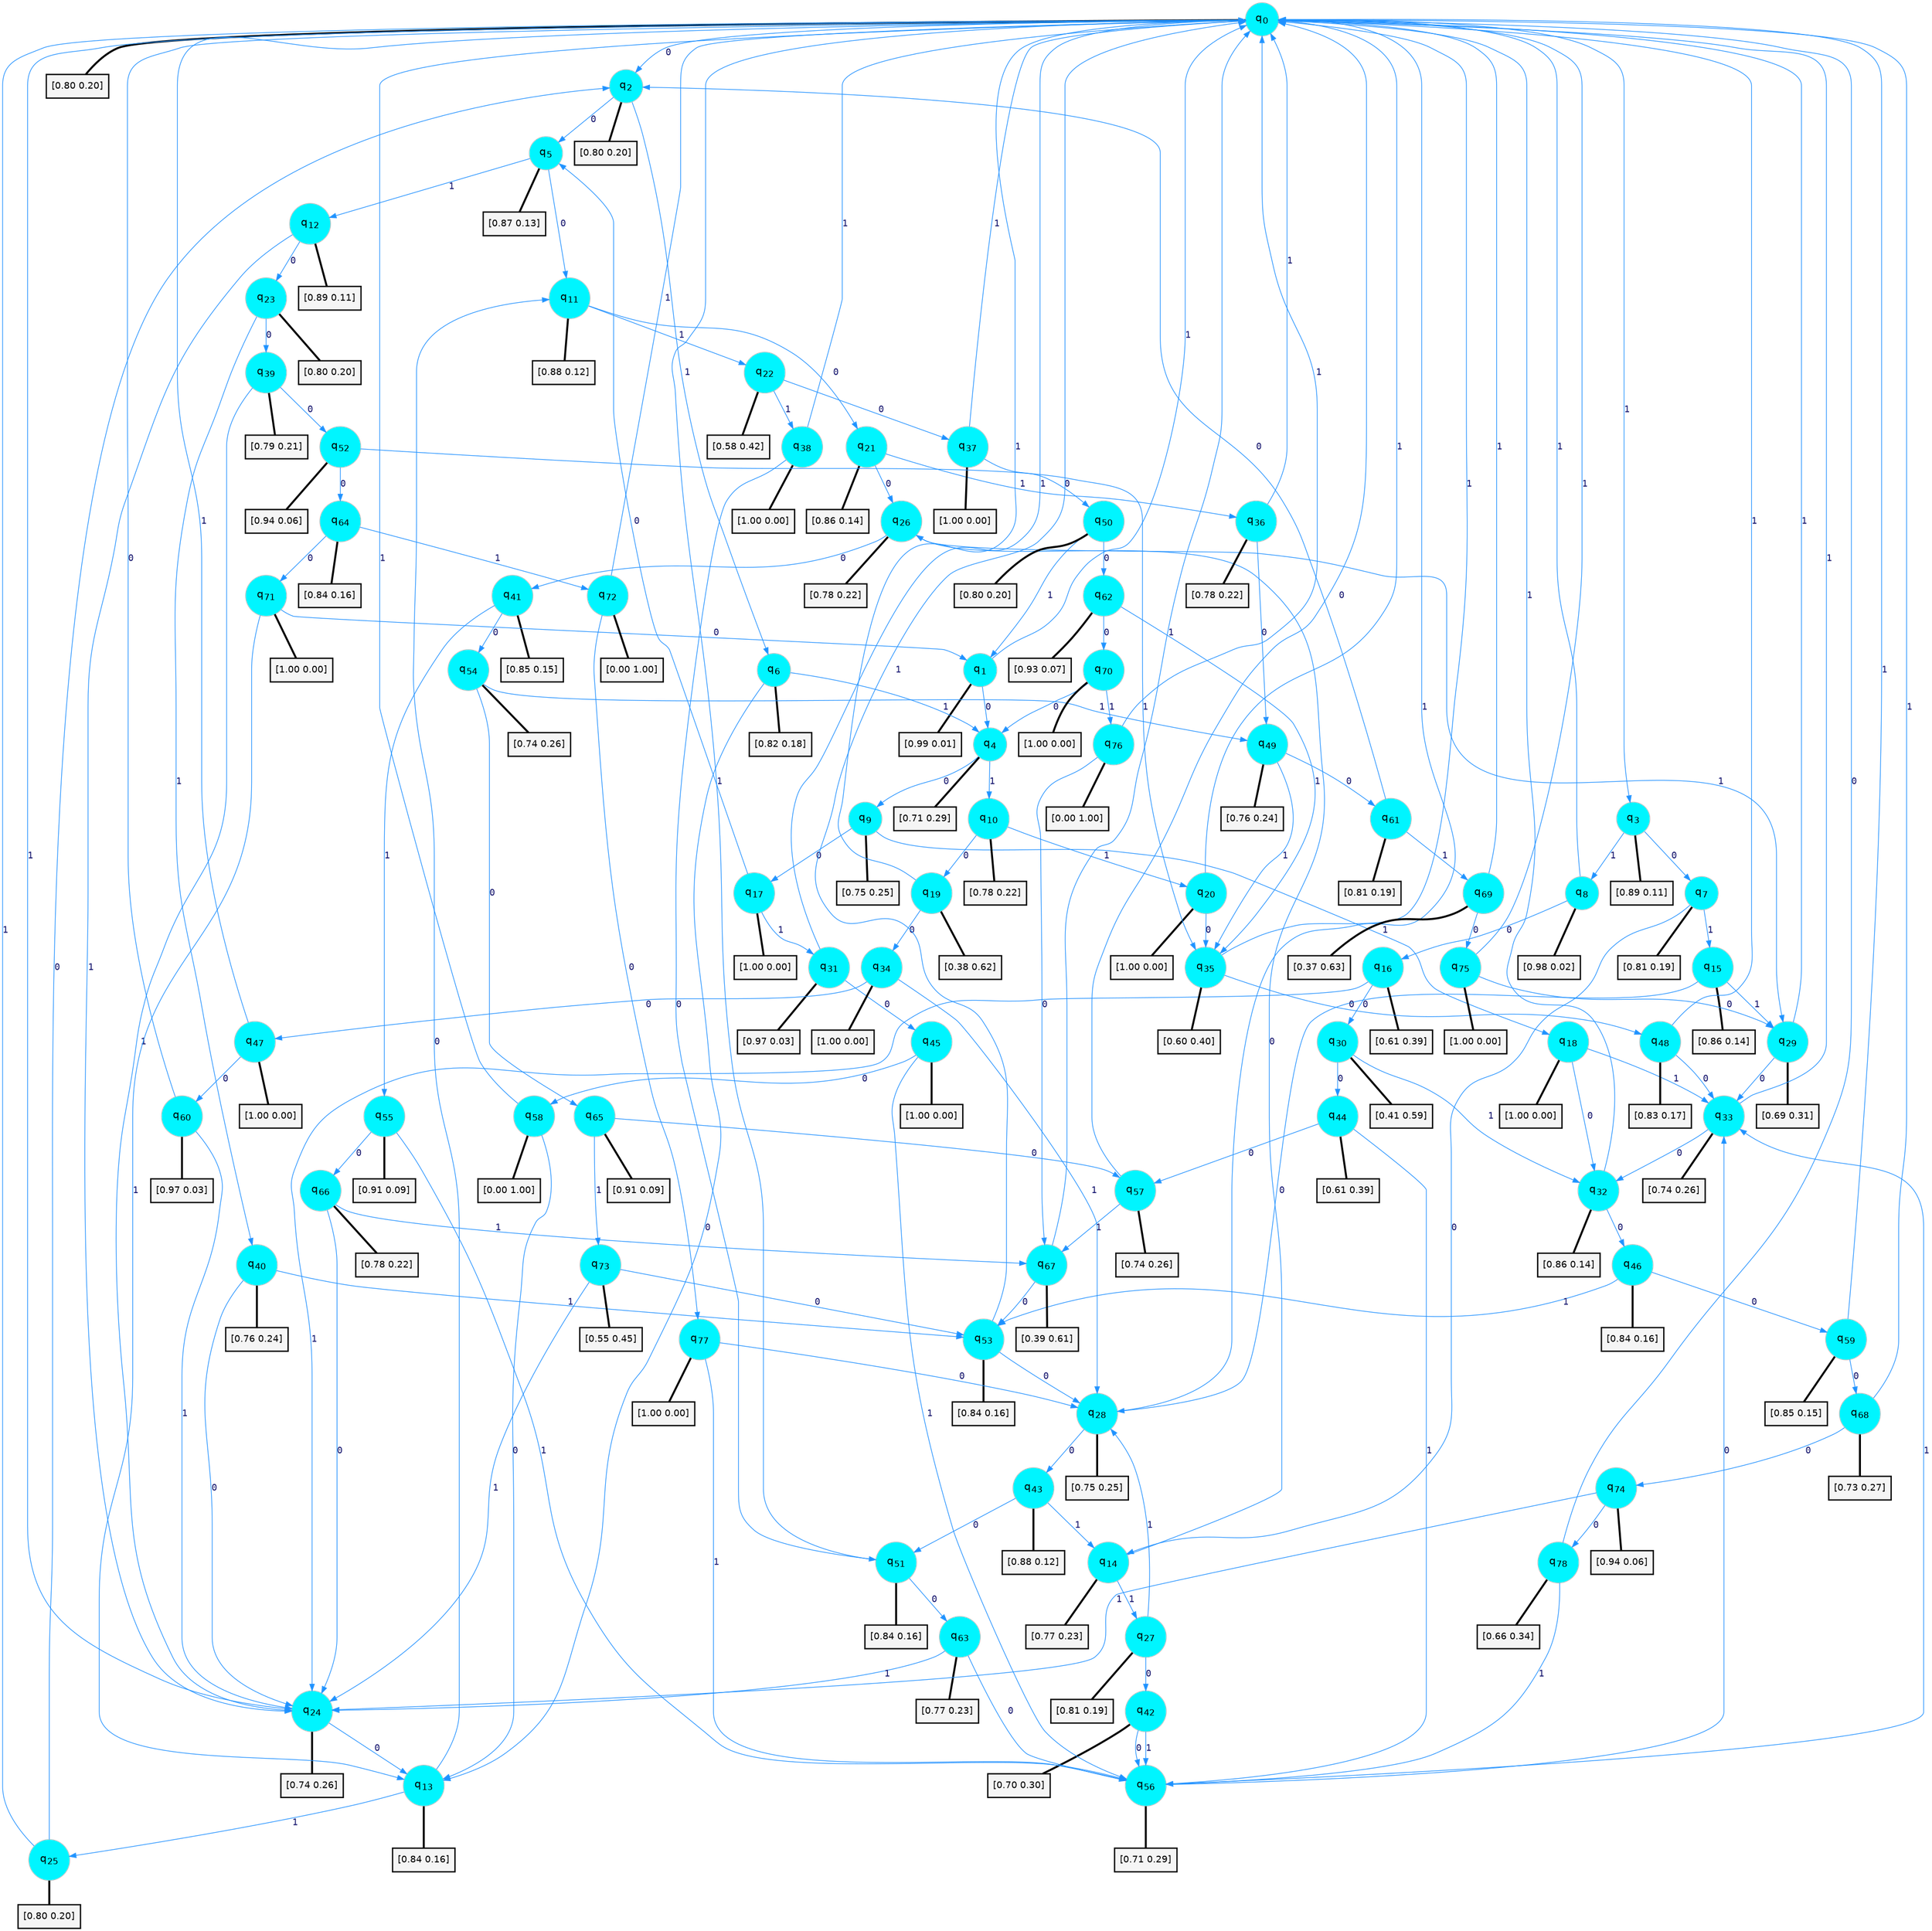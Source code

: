 digraph G {
graph [
bgcolor=transparent, dpi=300, rankdir=TD, size="40,25"];
node [
color=gray, fillcolor=turquoise1, fontcolor=black, fontname=Helvetica, fontsize=16, fontweight=bold, shape=circle, style=filled];
edge [
arrowsize=1, color=dodgerblue1, fontcolor=midnightblue, fontname=courier, fontweight=bold, penwidth=1, style=solid, weight=20];
0[label=<q<SUB>0</SUB>>];
1[label=<q<SUB>1</SUB>>];
2[label=<q<SUB>2</SUB>>];
3[label=<q<SUB>3</SUB>>];
4[label=<q<SUB>4</SUB>>];
5[label=<q<SUB>5</SUB>>];
6[label=<q<SUB>6</SUB>>];
7[label=<q<SUB>7</SUB>>];
8[label=<q<SUB>8</SUB>>];
9[label=<q<SUB>9</SUB>>];
10[label=<q<SUB>10</SUB>>];
11[label=<q<SUB>11</SUB>>];
12[label=<q<SUB>12</SUB>>];
13[label=<q<SUB>13</SUB>>];
14[label=<q<SUB>14</SUB>>];
15[label=<q<SUB>15</SUB>>];
16[label=<q<SUB>16</SUB>>];
17[label=<q<SUB>17</SUB>>];
18[label=<q<SUB>18</SUB>>];
19[label=<q<SUB>19</SUB>>];
20[label=<q<SUB>20</SUB>>];
21[label=<q<SUB>21</SUB>>];
22[label=<q<SUB>22</SUB>>];
23[label=<q<SUB>23</SUB>>];
24[label=<q<SUB>24</SUB>>];
25[label=<q<SUB>25</SUB>>];
26[label=<q<SUB>26</SUB>>];
27[label=<q<SUB>27</SUB>>];
28[label=<q<SUB>28</SUB>>];
29[label=<q<SUB>29</SUB>>];
30[label=<q<SUB>30</SUB>>];
31[label=<q<SUB>31</SUB>>];
32[label=<q<SUB>32</SUB>>];
33[label=<q<SUB>33</SUB>>];
34[label=<q<SUB>34</SUB>>];
35[label=<q<SUB>35</SUB>>];
36[label=<q<SUB>36</SUB>>];
37[label=<q<SUB>37</SUB>>];
38[label=<q<SUB>38</SUB>>];
39[label=<q<SUB>39</SUB>>];
40[label=<q<SUB>40</SUB>>];
41[label=<q<SUB>41</SUB>>];
42[label=<q<SUB>42</SUB>>];
43[label=<q<SUB>43</SUB>>];
44[label=<q<SUB>44</SUB>>];
45[label=<q<SUB>45</SUB>>];
46[label=<q<SUB>46</SUB>>];
47[label=<q<SUB>47</SUB>>];
48[label=<q<SUB>48</SUB>>];
49[label=<q<SUB>49</SUB>>];
50[label=<q<SUB>50</SUB>>];
51[label=<q<SUB>51</SUB>>];
52[label=<q<SUB>52</SUB>>];
53[label=<q<SUB>53</SUB>>];
54[label=<q<SUB>54</SUB>>];
55[label=<q<SUB>55</SUB>>];
56[label=<q<SUB>56</SUB>>];
57[label=<q<SUB>57</SUB>>];
58[label=<q<SUB>58</SUB>>];
59[label=<q<SUB>59</SUB>>];
60[label=<q<SUB>60</SUB>>];
61[label=<q<SUB>61</SUB>>];
62[label=<q<SUB>62</SUB>>];
63[label=<q<SUB>63</SUB>>];
64[label=<q<SUB>64</SUB>>];
65[label=<q<SUB>65</SUB>>];
66[label=<q<SUB>66</SUB>>];
67[label=<q<SUB>67</SUB>>];
68[label=<q<SUB>68</SUB>>];
69[label=<q<SUB>69</SUB>>];
70[label=<q<SUB>70</SUB>>];
71[label=<q<SUB>71</SUB>>];
72[label=<q<SUB>72</SUB>>];
73[label=<q<SUB>73</SUB>>];
74[label=<q<SUB>74</SUB>>];
75[label=<q<SUB>75</SUB>>];
76[label=<q<SUB>76</SUB>>];
77[label=<q<SUB>77</SUB>>];
78[label=<q<SUB>78</SUB>>];
79[label="[0.80 0.20]", shape=box,fontcolor=black, fontname=Helvetica, fontsize=14, penwidth=2, fillcolor=whitesmoke,color=black];
80[label="[0.99 0.01]", shape=box,fontcolor=black, fontname=Helvetica, fontsize=14, penwidth=2, fillcolor=whitesmoke,color=black];
81[label="[0.80 0.20]", shape=box,fontcolor=black, fontname=Helvetica, fontsize=14, penwidth=2, fillcolor=whitesmoke,color=black];
82[label="[0.89 0.11]", shape=box,fontcolor=black, fontname=Helvetica, fontsize=14, penwidth=2, fillcolor=whitesmoke,color=black];
83[label="[0.71 0.29]", shape=box,fontcolor=black, fontname=Helvetica, fontsize=14, penwidth=2, fillcolor=whitesmoke,color=black];
84[label="[0.87 0.13]", shape=box,fontcolor=black, fontname=Helvetica, fontsize=14, penwidth=2, fillcolor=whitesmoke,color=black];
85[label="[0.82 0.18]", shape=box,fontcolor=black, fontname=Helvetica, fontsize=14, penwidth=2, fillcolor=whitesmoke,color=black];
86[label="[0.81 0.19]", shape=box,fontcolor=black, fontname=Helvetica, fontsize=14, penwidth=2, fillcolor=whitesmoke,color=black];
87[label="[0.98 0.02]", shape=box,fontcolor=black, fontname=Helvetica, fontsize=14, penwidth=2, fillcolor=whitesmoke,color=black];
88[label="[0.75 0.25]", shape=box,fontcolor=black, fontname=Helvetica, fontsize=14, penwidth=2, fillcolor=whitesmoke,color=black];
89[label="[0.78 0.22]", shape=box,fontcolor=black, fontname=Helvetica, fontsize=14, penwidth=2, fillcolor=whitesmoke,color=black];
90[label="[0.88 0.12]", shape=box,fontcolor=black, fontname=Helvetica, fontsize=14, penwidth=2, fillcolor=whitesmoke,color=black];
91[label="[0.89 0.11]", shape=box,fontcolor=black, fontname=Helvetica, fontsize=14, penwidth=2, fillcolor=whitesmoke,color=black];
92[label="[0.84 0.16]", shape=box,fontcolor=black, fontname=Helvetica, fontsize=14, penwidth=2, fillcolor=whitesmoke,color=black];
93[label="[0.77 0.23]", shape=box,fontcolor=black, fontname=Helvetica, fontsize=14, penwidth=2, fillcolor=whitesmoke,color=black];
94[label="[0.86 0.14]", shape=box,fontcolor=black, fontname=Helvetica, fontsize=14, penwidth=2, fillcolor=whitesmoke,color=black];
95[label="[0.61 0.39]", shape=box,fontcolor=black, fontname=Helvetica, fontsize=14, penwidth=2, fillcolor=whitesmoke,color=black];
96[label="[1.00 0.00]", shape=box,fontcolor=black, fontname=Helvetica, fontsize=14, penwidth=2, fillcolor=whitesmoke,color=black];
97[label="[1.00 0.00]", shape=box,fontcolor=black, fontname=Helvetica, fontsize=14, penwidth=2, fillcolor=whitesmoke,color=black];
98[label="[0.38 0.62]", shape=box,fontcolor=black, fontname=Helvetica, fontsize=14, penwidth=2, fillcolor=whitesmoke,color=black];
99[label="[1.00 0.00]", shape=box,fontcolor=black, fontname=Helvetica, fontsize=14, penwidth=2, fillcolor=whitesmoke,color=black];
100[label="[0.86 0.14]", shape=box,fontcolor=black, fontname=Helvetica, fontsize=14, penwidth=2, fillcolor=whitesmoke,color=black];
101[label="[0.58 0.42]", shape=box,fontcolor=black, fontname=Helvetica, fontsize=14, penwidth=2, fillcolor=whitesmoke,color=black];
102[label="[0.80 0.20]", shape=box,fontcolor=black, fontname=Helvetica, fontsize=14, penwidth=2, fillcolor=whitesmoke,color=black];
103[label="[0.74 0.26]", shape=box,fontcolor=black, fontname=Helvetica, fontsize=14, penwidth=2, fillcolor=whitesmoke,color=black];
104[label="[0.80 0.20]", shape=box,fontcolor=black, fontname=Helvetica, fontsize=14, penwidth=2, fillcolor=whitesmoke,color=black];
105[label="[0.78 0.22]", shape=box,fontcolor=black, fontname=Helvetica, fontsize=14, penwidth=2, fillcolor=whitesmoke,color=black];
106[label="[0.81 0.19]", shape=box,fontcolor=black, fontname=Helvetica, fontsize=14, penwidth=2, fillcolor=whitesmoke,color=black];
107[label="[0.75 0.25]", shape=box,fontcolor=black, fontname=Helvetica, fontsize=14, penwidth=2, fillcolor=whitesmoke,color=black];
108[label="[0.69 0.31]", shape=box,fontcolor=black, fontname=Helvetica, fontsize=14, penwidth=2, fillcolor=whitesmoke,color=black];
109[label="[0.41 0.59]", shape=box,fontcolor=black, fontname=Helvetica, fontsize=14, penwidth=2, fillcolor=whitesmoke,color=black];
110[label="[0.97 0.03]", shape=box,fontcolor=black, fontname=Helvetica, fontsize=14, penwidth=2, fillcolor=whitesmoke,color=black];
111[label="[0.86 0.14]", shape=box,fontcolor=black, fontname=Helvetica, fontsize=14, penwidth=2, fillcolor=whitesmoke,color=black];
112[label="[0.74 0.26]", shape=box,fontcolor=black, fontname=Helvetica, fontsize=14, penwidth=2, fillcolor=whitesmoke,color=black];
113[label="[1.00 0.00]", shape=box,fontcolor=black, fontname=Helvetica, fontsize=14, penwidth=2, fillcolor=whitesmoke,color=black];
114[label="[0.60 0.40]", shape=box,fontcolor=black, fontname=Helvetica, fontsize=14, penwidth=2, fillcolor=whitesmoke,color=black];
115[label="[0.78 0.22]", shape=box,fontcolor=black, fontname=Helvetica, fontsize=14, penwidth=2, fillcolor=whitesmoke,color=black];
116[label="[1.00 0.00]", shape=box,fontcolor=black, fontname=Helvetica, fontsize=14, penwidth=2, fillcolor=whitesmoke,color=black];
117[label="[1.00 0.00]", shape=box,fontcolor=black, fontname=Helvetica, fontsize=14, penwidth=2, fillcolor=whitesmoke,color=black];
118[label="[0.79 0.21]", shape=box,fontcolor=black, fontname=Helvetica, fontsize=14, penwidth=2, fillcolor=whitesmoke,color=black];
119[label="[0.76 0.24]", shape=box,fontcolor=black, fontname=Helvetica, fontsize=14, penwidth=2, fillcolor=whitesmoke,color=black];
120[label="[0.85 0.15]", shape=box,fontcolor=black, fontname=Helvetica, fontsize=14, penwidth=2, fillcolor=whitesmoke,color=black];
121[label="[0.70 0.30]", shape=box,fontcolor=black, fontname=Helvetica, fontsize=14, penwidth=2, fillcolor=whitesmoke,color=black];
122[label="[0.88 0.12]", shape=box,fontcolor=black, fontname=Helvetica, fontsize=14, penwidth=2, fillcolor=whitesmoke,color=black];
123[label="[0.61 0.39]", shape=box,fontcolor=black, fontname=Helvetica, fontsize=14, penwidth=2, fillcolor=whitesmoke,color=black];
124[label="[1.00 0.00]", shape=box,fontcolor=black, fontname=Helvetica, fontsize=14, penwidth=2, fillcolor=whitesmoke,color=black];
125[label="[0.84 0.16]", shape=box,fontcolor=black, fontname=Helvetica, fontsize=14, penwidth=2, fillcolor=whitesmoke,color=black];
126[label="[1.00 0.00]", shape=box,fontcolor=black, fontname=Helvetica, fontsize=14, penwidth=2, fillcolor=whitesmoke,color=black];
127[label="[0.83 0.17]", shape=box,fontcolor=black, fontname=Helvetica, fontsize=14, penwidth=2, fillcolor=whitesmoke,color=black];
128[label="[0.76 0.24]", shape=box,fontcolor=black, fontname=Helvetica, fontsize=14, penwidth=2, fillcolor=whitesmoke,color=black];
129[label="[0.80 0.20]", shape=box,fontcolor=black, fontname=Helvetica, fontsize=14, penwidth=2, fillcolor=whitesmoke,color=black];
130[label="[0.84 0.16]", shape=box,fontcolor=black, fontname=Helvetica, fontsize=14, penwidth=2, fillcolor=whitesmoke,color=black];
131[label="[0.94 0.06]", shape=box,fontcolor=black, fontname=Helvetica, fontsize=14, penwidth=2, fillcolor=whitesmoke,color=black];
132[label="[0.84 0.16]", shape=box,fontcolor=black, fontname=Helvetica, fontsize=14, penwidth=2, fillcolor=whitesmoke,color=black];
133[label="[0.74 0.26]", shape=box,fontcolor=black, fontname=Helvetica, fontsize=14, penwidth=2, fillcolor=whitesmoke,color=black];
134[label="[0.91 0.09]", shape=box,fontcolor=black, fontname=Helvetica, fontsize=14, penwidth=2, fillcolor=whitesmoke,color=black];
135[label="[0.71 0.29]", shape=box,fontcolor=black, fontname=Helvetica, fontsize=14, penwidth=2, fillcolor=whitesmoke,color=black];
136[label="[0.74 0.26]", shape=box,fontcolor=black, fontname=Helvetica, fontsize=14, penwidth=2, fillcolor=whitesmoke,color=black];
137[label="[0.00 1.00]", shape=box,fontcolor=black, fontname=Helvetica, fontsize=14, penwidth=2, fillcolor=whitesmoke,color=black];
138[label="[0.85 0.15]", shape=box,fontcolor=black, fontname=Helvetica, fontsize=14, penwidth=2, fillcolor=whitesmoke,color=black];
139[label="[0.97 0.03]", shape=box,fontcolor=black, fontname=Helvetica, fontsize=14, penwidth=2, fillcolor=whitesmoke,color=black];
140[label="[0.81 0.19]", shape=box,fontcolor=black, fontname=Helvetica, fontsize=14, penwidth=2, fillcolor=whitesmoke,color=black];
141[label="[0.93 0.07]", shape=box,fontcolor=black, fontname=Helvetica, fontsize=14, penwidth=2, fillcolor=whitesmoke,color=black];
142[label="[0.77 0.23]", shape=box,fontcolor=black, fontname=Helvetica, fontsize=14, penwidth=2, fillcolor=whitesmoke,color=black];
143[label="[0.84 0.16]", shape=box,fontcolor=black, fontname=Helvetica, fontsize=14, penwidth=2, fillcolor=whitesmoke,color=black];
144[label="[0.91 0.09]", shape=box,fontcolor=black, fontname=Helvetica, fontsize=14, penwidth=2, fillcolor=whitesmoke,color=black];
145[label="[0.78 0.22]", shape=box,fontcolor=black, fontname=Helvetica, fontsize=14, penwidth=2, fillcolor=whitesmoke,color=black];
146[label="[0.39 0.61]", shape=box,fontcolor=black, fontname=Helvetica, fontsize=14, penwidth=2, fillcolor=whitesmoke,color=black];
147[label="[0.73 0.27]", shape=box,fontcolor=black, fontname=Helvetica, fontsize=14, penwidth=2, fillcolor=whitesmoke,color=black];
148[label="[0.37 0.63]", shape=box,fontcolor=black, fontname=Helvetica, fontsize=14, penwidth=2, fillcolor=whitesmoke,color=black];
149[label="[1.00 0.00]", shape=box,fontcolor=black, fontname=Helvetica, fontsize=14, penwidth=2, fillcolor=whitesmoke,color=black];
150[label="[1.00 0.00]", shape=box,fontcolor=black, fontname=Helvetica, fontsize=14, penwidth=2, fillcolor=whitesmoke,color=black];
151[label="[0.00 1.00]", shape=box,fontcolor=black, fontname=Helvetica, fontsize=14, penwidth=2, fillcolor=whitesmoke,color=black];
152[label="[0.55 0.45]", shape=box,fontcolor=black, fontname=Helvetica, fontsize=14, penwidth=2, fillcolor=whitesmoke,color=black];
153[label="[0.94 0.06]", shape=box,fontcolor=black, fontname=Helvetica, fontsize=14, penwidth=2, fillcolor=whitesmoke,color=black];
154[label="[1.00 0.00]", shape=box,fontcolor=black, fontname=Helvetica, fontsize=14, penwidth=2, fillcolor=whitesmoke,color=black];
155[label="[0.00 1.00]", shape=box,fontcolor=black, fontname=Helvetica, fontsize=14, penwidth=2, fillcolor=whitesmoke,color=black];
156[label="[1.00 0.00]", shape=box,fontcolor=black, fontname=Helvetica, fontsize=14, penwidth=2, fillcolor=whitesmoke,color=black];
157[label="[0.66 0.34]", shape=box,fontcolor=black, fontname=Helvetica, fontsize=14, penwidth=2, fillcolor=whitesmoke,color=black];
0->2 [label=0];
0->3 [label=1];
0->79 [arrowhead=none, penwidth=3,color=black];
1->4 [label=0];
1->0 [label=1];
1->80 [arrowhead=none, penwidth=3,color=black];
2->5 [label=0];
2->6 [label=1];
2->81 [arrowhead=none, penwidth=3,color=black];
3->7 [label=0];
3->8 [label=1];
3->82 [arrowhead=none, penwidth=3,color=black];
4->9 [label=0];
4->10 [label=1];
4->83 [arrowhead=none, penwidth=3,color=black];
5->11 [label=0];
5->12 [label=1];
5->84 [arrowhead=none, penwidth=3,color=black];
6->13 [label=0];
6->4 [label=1];
6->85 [arrowhead=none, penwidth=3,color=black];
7->14 [label=0];
7->15 [label=1];
7->86 [arrowhead=none, penwidth=3,color=black];
8->16 [label=0];
8->0 [label=1];
8->87 [arrowhead=none, penwidth=3,color=black];
9->17 [label=0];
9->18 [label=1];
9->88 [arrowhead=none, penwidth=3,color=black];
10->19 [label=0];
10->20 [label=1];
10->89 [arrowhead=none, penwidth=3,color=black];
11->21 [label=0];
11->22 [label=1];
11->90 [arrowhead=none, penwidth=3,color=black];
12->23 [label=0];
12->24 [label=1];
12->91 [arrowhead=none, penwidth=3,color=black];
13->11 [label=0];
13->25 [label=1];
13->92 [arrowhead=none, penwidth=3,color=black];
14->26 [label=0];
14->27 [label=1];
14->93 [arrowhead=none, penwidth=3,color=black];
15->28 [label=0];
15->29 [label=1];
15->94 [arrowhead=none, penwidth=3,color=black];
16->30 [label=0];
16->24 [label=1];
16->95 [arrowhead=none, penwidth=3,color=black];
17->5 [label=0];
17->31 [label=1];
17->96 [arrowhead=none, penwidth=3,color=black];
18->32 [label=0];
18->33 [label=1];
18->97 [arrowhead=none, penwidth=3,color=black];
19->34 [label=0];
19->0 [label=1];
19->98 [arrowhead=none, penwidth=3,color=black];
20->35 [label=0];
20->0 [label=1];
20->99 [arrowhead=none, penwidth=3,color=black];
21->26 [label=0];
21->36 [label=1];
21->100 [arrowhead=none, penwidth=3,color=black];
22->37 [label=0];
22->38 [label=1];
22->101 [arrowhead=none, penwidth=3,color=black];
23->39 [label=0];
23->40 [label=1];
23->102 [arrowhead=none, penwidth=3,color=black];
24->13 [label=0];
24->0 [label=1];
24->103 [arrowhead=none, penwidth=3,color=black];
25->2 [label=0];
25->0 [label=1];
25->104 [arrowhead=none, penwidth=3,color=black];
26->41 [label=0];
26->29 [label=1];
26->105 [arrowhead=none, penwidth=3,color=black];
27->42 [label=0];
27->28 [label=1];
27->106 [arrowhead=none, penwidth=3,color=black];
28->43 [label=0];
28->0 [label=1];
28->107 [arrowhead=none, penwidth=3,color=black];
29->33 [label=0];
29->0 [label=1];
29->108 [arrowhead=none, penwidth=3,color=black];
30->44 [label=0];
30->32 [label=1];
30->109 [arrowhead=none, penwidth=3,color=black];
31->45 [label=0];
31->0 [label=1];
31->110 [arrowhead=none, penwidth=3,color=black];
32->46 [label=0];
32->0 [label=1];
32->111 [arrowhead=none, penwidth=3,color=black];
33->32 [label=0];
33->0 [label=1];
33->112 [arrowhead=none, penwidth=3,color=black];
34->47 [label=0];
34->28 [label=1];
34->113 [arrowhead=none, penwidth=3,color=black];
35->48 [label=0];
35->0 [label=1];
35->114 [arrowhead=none, penwidth=3,color=black];
36->49 [label=0];
36->0 [label=1];
36->115 [arrowhead=none, penwidth=3,color=black];
37->50 [label=0];
37->0 [label=1];
37->116 [arrowhead=none, penwidth=3,color=black];
38->51 [label=0];
38->0 [label=1];
38->117 [arrowhead=none, penwidth=3,color=black];
39->52 [label=0];
39->24 [label=1];
39->118 [arrowhead=none, penwidth=3,color=black];
40->24 [label=0];
40->53 [label=1];
40->119 [arrowhead=none, penwidth=3,color=black];
41->54 [label=0];
41->55 [label=1];
41->120 [arrowhead=none, penwidth=3,color=black];
42->56 [label=0];
42->56 [label=1];
42->121 [arrowhead=none, penwidth=3,color=black];
43->51 [label=0];
43->14 [label=1];
43->122 [arrowhead=none, penwidth=3,color=black];
44->57 [label=0];
44->56 [label=1];
44->123 [arrowhead=none, penwidth=3,color=black];
45->58 [label=0];
45->56 [label=1];
45->124 [arrowhead=none, penwidth=3,color=black];
46->59 [label=0];
46->53 [label=1];
46->125 [arrowhead=none, penwidth=3,color=black];
47->60 [label=0];
47->0 [label=1];
47->126 [arrowhead=none, penwidth=3,color=black];
48->33 [label=0];
48->0 [label=1];
48->127 [arrowhead=none, penwidth=3,color=black];
49->61 [label=0];
49->35 [label=1];
49->128 [arrowhead=none, penwidth=3,color=black];
50->62 [label=0];
50->1 [label=1];
50->129 [arrowhead=none, penwidth=3,color=black];
51->63 [label=0];
51->0 [label=1];
51->130 [arrowhead=none, penwidth=3,color=black];
52->64 [label=0];
52->35 [label=1];
52->131 [arrowhead=none, penwidth=3,color=black];
53->28 [label=0];
53->0 [label=1];
53->132 [arrowhead=none, penwidth=3,color=black];
54->65 [label=0];
54->49 [label=1];
54->133 [arrowhead=none, penwidth=3,color=black];
55->66 [label=0];
55->56 [label=1];
55->134 [arrowhead=none, penwidth=3,color=black];
56->33 [label=0];
56->33 [label=1];
56->135 [arrowhead=none, penwidth=3,color=black];
57->0 [label=0];
57->67 [label=1];
57->136 [arrowhead=none, penwidth=3,color=black];
58->13 [label=0];
58->0 [label=1];
58->137 [arrowhead=none, penwidth=3,color=black];
59->68 [label=0];
59->0 [label=1];
59->138 [arrowhead=none, penwidth=3,color=black];
60->0 [label=0];
60->24 [label=1];
60->139 [arrowhead=none, penwidth=3,color=black];
61->2 [label=0];
61->69 [label=1];
61->140 [arrowhead=none, penwidth=3,color=black];
62->70 [label=0];
62->35 [label=1];
62->141 [arrowhead=none, penwidth=3,color=black];
63->56 [label=0];
63->24 [label=1];
63->142 [arrowhead=none, penwidth=3,color=black];
64->71 [label=0];
64->72 [label=1];
64->143 [arrowhead=none, penwidth=3,color=black];
65->57 [label=0];
65->73 [label=1];
65->144 [arrowhead=none, penwidth=3,color=black];
66->24 [label=0];
66->67 [label=1];
66->145 [arrowhead=none, penwidth=3,color=black];
67->53 [label=0];
67->0 [label=1];
67->146 [arrowhead=none, penwidth=3,color=black];
68->74 [label=0];
68->0 [label=1];
68->147 [arrowhead=none, penwidth=3,color=black];
69->75 [label=0];
69->0 [label=1];
69->148 [arrowhead=none, penwidth=3,color=black];
70->4 [label=0];
70->76 [label=1];
70->149 [arrowhead=none, penwidth=3,color=black];
71->1 [label=0];
71->13 [label=1];
71->150 [arrowhead=none, penwidth=3,color=black];
72->77 [label=0];
72->0 [label=1];
72->151 [arrowhead=none, penwidth=3,color=black];
73->53 [label=0];
73->24 [label=1];
73->152 [arrowhead=none, penwidth=3,color=black];
74->78 [label=0];
74->24 [label=1];
74->153 [arrowhead=none, penwidth=3,color=black];
75->29 [label=0];
75->0 [label=1];
75->154 [arrowhead=none, penwidth=3,color=black];
76->67 [label=0];
76->0 [label=1];
76->155 [arrowhead=none, penwidth=3,color=black];
77->28 [label=0];
77->56 [label=1];
77->156 [arrowhead=none, penwidth=3,color=black];
78->0 [label=0];
78->56 [label=1];
78->157 [arrowhead=none, penwidth=3,color=black];
}
